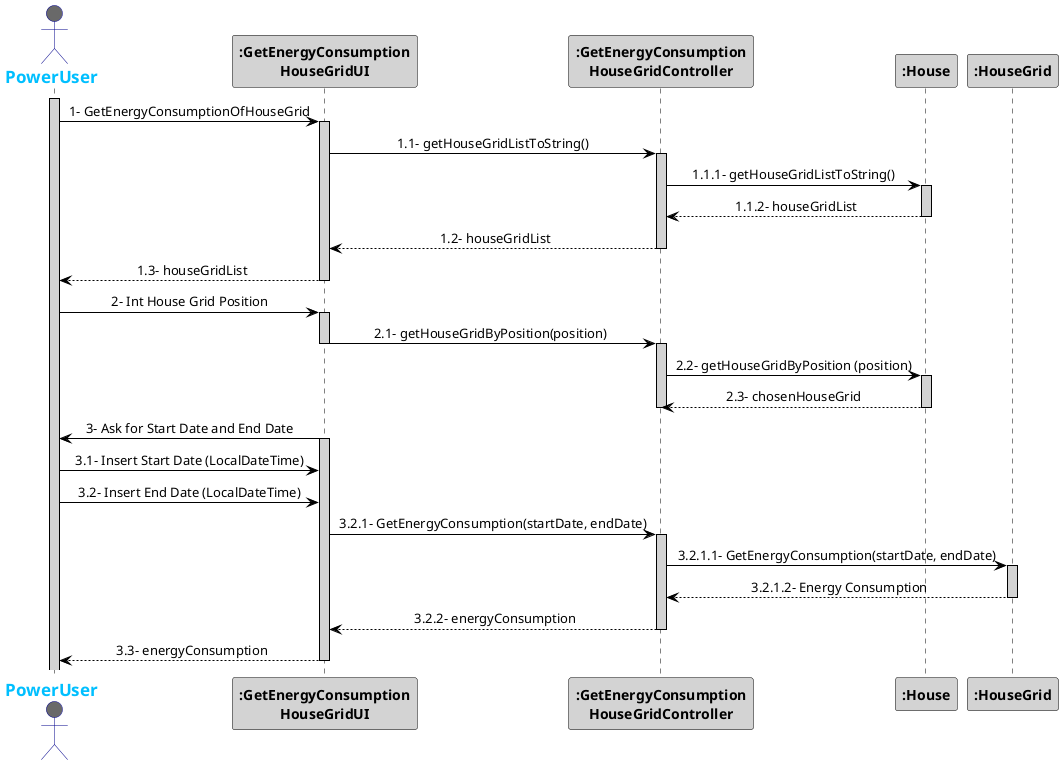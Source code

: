 @startuml
skinparam sequenceMessageAlign center
skinparam sequence {
	ArrowColor Black
	ActorBorderColor DarkBlue
	LifeLineBorderColor black
	LifeLineBackgroundColor LightGrey

	ParticipantBorderColor Black
	ParticipantBackgroundColor LightGrey
	ParticipantFontStyle Bold

	ActorBackgroundColor DimGrey
	ActorFontColor DeepSkyBlue
	ActorFontStyle Bold
	ActorFontSize 17
	ActorFontName Aapex
}

actor PowerUser
activate PowerUser
PowerUser -> ":GetEnergyConsumption\nHouseGridUI": 1- GetEnergyConsumptionOfHouseGrid
activate ":GetEnergyConsumption\nHouseGridUI"
":GetEnergyConsumption\nHouseGridUI" -> ":GetEnergyConsumption\nHouseGridController": 1.1- getHouseGridListToString()
activate ":GetEnergyConsumption\nHouseGridController"
":GetEnergyConsumption\nHouseGridController" -> ":House": 1.1.1- getHouseGridListToString()
activate ":House"
":GetEnergyConsumption\nHouseGridController" <-- ":House": 1.1.2- houseGridList
deactivate ":House"
":GetEnergyConsumption\nHouseGridUI" <-- ":GetEnergyConsumption\nHouseGridController": 1.2- houseGridList
deactivate ":GetEnergyConsumption\nHouseGridController"
PowerUser <-- ":GetEnergyConsumption\nHouseGridUI": 1.3- houseGridList
deactivate ":GetEnergyConsumption\nHouseGridUI"
PowerUser -> ":GetEnergyConsumption\nHouseGridUI": 2- Int House Grid Position
activate ":GetEnergyConsumption\nHouseGridUI"
":GetEnergyConsumption\nHouseGridUI" -> ":GetEnergyConsumption\nHouseGridController": 2.1- getHouseGridByPosition(position)
deactivate ":GetEnergyConsumption\nHouseGridUI"
activate ":GetEnergyConsumption\nHouseGridController"
":GetEnergyConsumption\nHouseGridController" -> ":House": 2.2- getHouseGridByPosition (position)
activate ":House"
":GetEnergyConsumption\nHouseGridController" <-- ":House": 2.3- chosenHouseGrid
deactivate ":GetEnergyConsumption\nHouseGridController"
deactivate ":House"
PowerUser <- ":GetEnergyConsumption\nHouseGridUI": 3- Ask for Start Date and End Date
activate ":GetEnergyConsumption\nHouseGridUI"

PowerUser -> ":GetEnergyConsumption\nHouseGridUI": 3.1- Insert Start Date (LocalDateTime)
PowerUser -> ":GetEnergyConsumption\nHouseGridUI": 3.2- Insert End Date (LocalDateTime)
":GetEnergyConsumption\nHouseGridUI" -> ":GetEnergyConsumption\nHouseGridController": 3.2.1- GetEnergyConsumption(startDate, endDate)
activate ":GetEnergyConsumption\nHouseGridController"
":GetEnergyConsumption\nHouseGridController" -> ":HouseGrid": 3.2.1.1- GetEnergyConsumption(startDate, endDate)
activate ":HouseGrid"
":GetEnergyConsumption\nHouseGridController" <-- ":HouseGrid": 3.2.1.2- Energy Consumption
deactivate ":HouseGrid"
":GetEnergyConsumption\nHouseGridUI" <-- ":GetEnergyConsumption\nHouseGridController": 3.2.2- energyConsumption
deactivate ":GetEnergyConsumption\nHouseGridController"
PowerUser <-- ":GetEnergyConsumption\nHouseGridUI": 3.3- energyConsumption
deactivate ":GetEnergyConsumption\nHouseGridUI"

@enduml